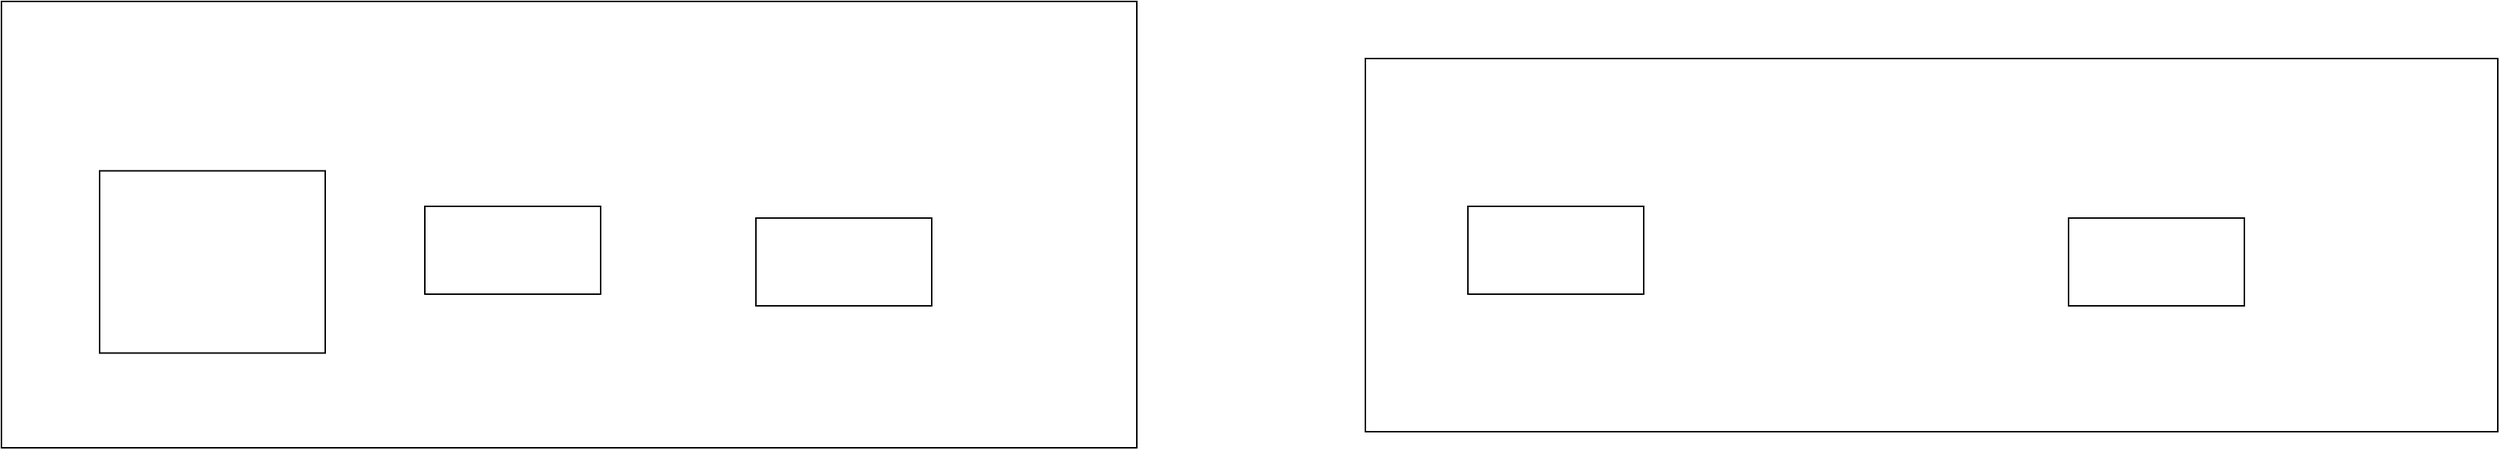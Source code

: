 <mxfile version="28.2.0" pages="3">
  <diagram name="Pagina-1" id="jErg7b3Fh_E4UN0Oh1Lq">
    <mxGraphModel dx="2934" dy="1600" grid="0" gridSize="10" guides="1" tooltips="1" connect="1" arrows="1" fold="1" page="0" pageScale="1" pageWidth="827" pageHeight="1169" math="0" shadow="0">
      <root>
        <mxCell id="0" />
        <mxCell id="1" parent="0" />
        <mxCell id="0zFbyzrFj0qQolu8ghqo-7" value="" style="rounded=0;whiteSpace=wrap;html=1;" vertex="1" parent="1">
          <mxGeometry x="597" y="22" width="773" height="255" as="geometry" />
        </mxCell>
        <mxCell id="0zFbyzrFj0qQolu8ghqo-4" value="" style="rounded=0;whiteSpace=wrap;html=1;" vertex="1" parent="1">
          <mxGeometry x="-334" y="-17" width="775" height="305" as="geometry" />
        </mxCell>
        <mxCell id="0zFbyzrFj0qQolu8ghqo-1" value="" style="rounded=0;whiteSpace=wrap;html=1;" vertex="1" parent="1">
          <mxGeometry x="-267" y="98.75" width="154" height="124.5" as="geometry" />
        </mxCell>
        <mxCell id="0zFbyzrFj0qQolu8ghqo-2" value="" style="rounded=0;whiteSpace=wrap;html=1;" vertex="1" parent="1">
          <mxGeometry x="-45" y="123" width="120" height="60" as="geometry" />
        </mxCell>
        <mxCell id="0zFbyzrFj0qQolu8ghqo-3" value="" style="rounded=0;whiteSpace=wrap;html=1;" vertex="1" parent="1">
          <mxGeometry x="181" y="131" width="120" height="60" as="geometry" />
        </mxCell>
        <mxCell id="0zFbyzrFj0qQolu8ghqo-5" value="" style="rounded=0;whiteSpace=wrap;html=1;" vertex="1" parent="1">
          <mxGeometry x="667" y="123" width="120" height="60" as="geometry" />
        </mxCell>
        <mxCell id="0zFbyzrFj0qQolu8ghqo-6" value="" style="rounded=0;whiteSpace=wrap;html=1;" vertex="1" parent="1">
          <mxGeometry x="1077" y="131" width="120" height="60" as="geometry" />
        </mxCell>
      </root>
    </mxGraphModel>
  </diagram>
  <diagram id="aLCBN1Z_O9Tzmv3RtyhV" name="Pagina-2">
    <mxGraphModel dx="1267" dy="600" grid="0" gridSize="10" guides="1" tooltips="1" connect="1" arrows="1" fold="1" page="0" pageScale="1" pageWidth="827" pageHeight="1169" math="0" shadow="0">
      <root>
        <mxCell id="0" />
        <mxCell id="1" parent="0" />
      </root>
    </mxGraphModel>
  </diagram>
  <diagram id="8MpJbb-6p8KLbcMHBWLM" name="Pagina-3">
    <mxGraphModel dx="1267" dy="600" grid="0" gridSize="10" guides="1" tooltips="1" connect="1" arrows="1" fold="1" page="0" pageScale="1" pageWidth="827" pageHeight="1169" math="0" shadow="0">
      <root>
        <mxCell id="0" />
        <mxCell id="1" parent="0" />
      </root>
    </mxGraphModel>
  </diagram>
</mxfile>
